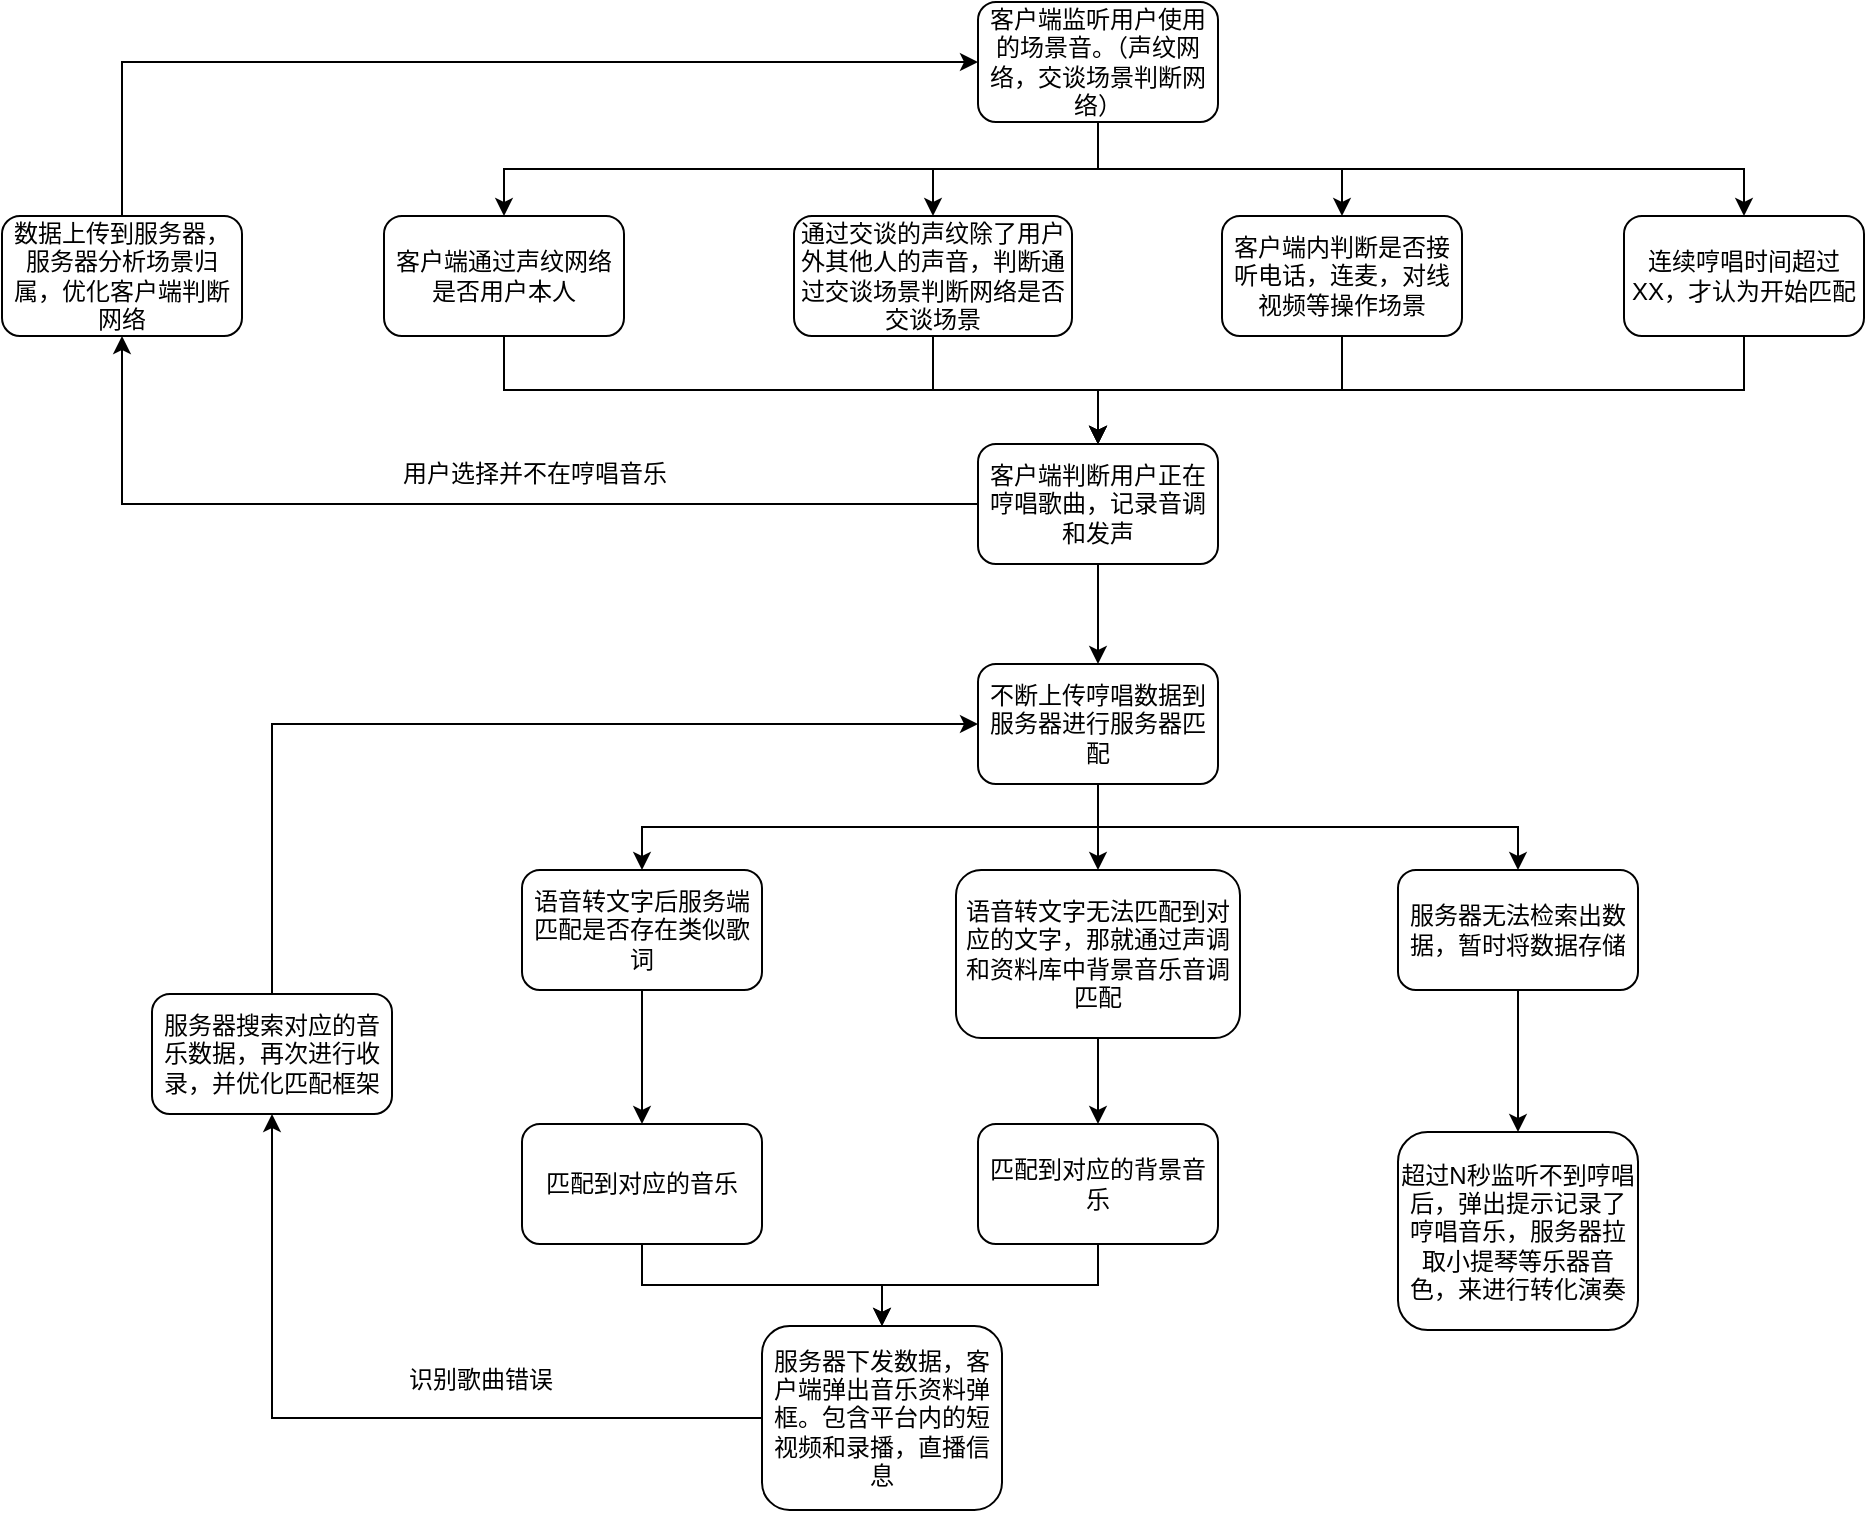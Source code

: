 <mxfile version="15.9.6" type="github" pages="2">
  <diagram id="HrW1_uV-35T3-0GC-SO9" name="Page-1">
    <mxGraphModel dx="1662" dy="705" grid="0" gridSize="10" guides="1" tooltips="1" connect="1" arrows="1" fold="1" page="1" pageScale="1" pageWidth="1169" pageHeight="827" math="0" shadow="0">
      <root>
        <mxCell id="0" />
        <mxCell id="1" parent="0" />
        <mxCell id="vSf61WV7-0ziD-m_BYni-4" style="edgeStyle=orthogonalEdgeStyle;rounded=0;orthogonalLoop=1;jettySize=auto;html=1;exitX=0.5;exitY=1;exitDx=0;exitDy=0;" edge="1" parent="1" source="vSf61WV7-0ziD-m_BYni-1" target="vSf61WV7-0ziD-m_BYni-3">
          <mxGeometry relative="1" as="geometry" />
        </mxCell>
        <mxCell id="vSf61WV7-0ziD-m_BYni-5" style="edgeStyle=orthogonalEdgeStyle;rounded=0;orthogonalLoop=1;jettySize=auto;html=1;exitX=0.5;exitY=1;exitDx=0;exitDy=0;" edge="1" parent="1" source="vSf61WV7-0ziD-m_BYni-1" target="vSf61WV7-0ziD-m_BYni-2">
          <mxGeometry relative="1" as="geometry" />
        </mxCell>
        <mxCell id="vSf61WV7-0ziD-m_BYni-13" style="edgeStyle=orthogonalEdgeStyle;rounded=0;orthogonalLoop=1;jettySize=auto;html=1;exitX=0.5;exitY=1;exitDx=0;exitDy=0;" edge="1" parent="1" source="vSf61WV7-0ziD-m_BYni-1" target="vSf61WV7-0ziD-m_BYni-12">
          <mxGeometry relative="1" as="geometry" />
        </mxCell>
        <mxCell id="vSf61WV7-0ziD-m_BYni-16" style="edgeStyle=orthogonalEdgeStyle;rounded=0;orthogonalLoop=1;jettySize=auto;html=1;exitX=0.5;exitY=1;exitDx=0;exitDy=0;" edge="1" parent="1" source="vSf61WV7-0ziD-m_BYni-1" target="vSf61WV7-0ziD-m_BYni-15">
          <mxGeometry relative="1" as="geometry" />
        </mxCell>
        <mxCell id="vSf61WV7-0ziD-m_BYni-1" value="客户端监听用户使用的场景音。（声纹网络，交谈场景判断网络）" style="rounded=1;whiteSpace=wrap;html=1;" vertex="1" parent="1">
          <mxGeometry x="617" y="42" width="120" height="60" as="geometry" />
        </mxCell>
        <mxCell id="vSf61WV7-0ziD-m_BYni-9" style="edgeStyle=orthogonalEdgeStyle;rounded=0;orthogonalLoop=1;jettySize=auto;html=1;exitX=0.5;exitY=1;exitDx=0;exitDy=0;" edge="1" parent="1" source="vSf61WV7-0ziD-m_BYni-2" target="vSf61WV7-0ziD-m_BYni-6">
          <mxGeometry relative="1" as="geometry" />
        </mxCell>
        <mxCell id="vSf61WV7-0ziD-m_BYni-2" value="通过交谈的声纹除了用户外其他人的声音，判断通过交谈场景判断网络是否交谈场景" style="rounded=1;whiteSpace=wrap;html=1;" vertex="1" parent="1">
          <mxGeometry x="525" y="149" width="139" height="60" as="geometry" />
        </mxCell>
        <mxCell id="vSf61WV7-0ziD-m_BYni-7" style="edgeStyle=orthogonalEdgeStyle;rounded=0;orthogonalLoop=1;jettySize=auto;html=1;exitX=0.5;exitY=1;exitDx=0;exitDy=0;" edge="1" parent="1" source="vSf61WV7-0ziD-m_BYni-3" target="vSf61WV7-0ziD-m_BYni-6">
          <mxGeometry relative="1" as="geometry" />
        </mxCell>
        <mxCell id="vSf61WV7-0ziD-m_BYni-3" value="客户端通过声纹网络是否用户本人" style="rounded=1;whiteSpace=wrap;html=1;" vertex="1" parent="1">
          <mxGeometry x="320" y="149" width="120" height="60" as="geometry" />
        </mxCell>
        <mxCell id="vSf61WV7-0ziD-m_BYni-11" style="edgeStyle=orthogonalEdgeStyle;rounded=0;orthogonalLoop=1;jettySize=auto;html=1;exitX=0.5;exitY=1;exitDx=0;exitDy=0;" edge="1" parent="1" source="vSf61WV7-0ziD-m_BYni-6" target="vSf61WV7-0ziD-m_BYni-10">
          <mxGeometry relative="1" as="geometry" />
        </mxCell>
        <mxCell id="vSf61WV7-0ziD-m_BYni-44" style="edgeStyle=orthogonalEdgeStyle;rounded=0;orthogonalLoop=1;jettySize=auto;html=1;exitX=0;exitY=0.5;exitDx=0;exitDy=0;" edge="1" parent="1" source="vSf61WV7-0ziD-m_BYni-6" target="vSf61WV7-0ziD-m_BYni-40">
          <mxGeometry relative="1" as="geometry" />
        </mxCell>
        <mxCell id="vSf61WV7-0ziD-m_BYni-6" value="客户端判断用户正在哼唱歌曲，记录音调和发声" style="rounded=1;whiteSpace=wrap;html=1;" vertex="1" parent="1">
          <mxGeometry x="617" y="263" width="120" height="60" as="geometry" />
        </mxCell>
        <mxCell id="vSf61WV7-0ziD-m_BYni-19" style="edgeStyle=orthogonalEdgeStyle;rounded=0;orthogonalLoop=1;jettySize=auto;html=1;exitX=0.5;exitY=1;exitDx=0;exitDy=0;" edge="1" parent="1" source="vSf61WV7-0ziD-m_BYni-10" target="vSf61WV7-0ziD-m_BYni-18">
          <mxGeometry relative="1" as="geometry" />
        </mxCell>
        <mxCell id="vSf61WV7-0ziD-m_BYni-22" style="edgeStyle=orthogonalEdgeStyle;rounded=0;orthogonalLoop=1;jettySize=auto;html=1;exitX=0.5;exitY=1;exitDx=0;exitDy=0;" edge="1" parent="1" source="vSf61WV7-0ziD-m_BYni-10" target="vSf61WV7-0ziD-m_BYni-21">
          <mxGeometry relative="1" as="geometry" />
        </mxCell>
        <mxCell id="vSf61WV7-0ziD-m_BYni-23" style="edgeStyle=orthogonalEdgeStyle;rounded=0;orthogonalLoop=1;jettySize=auto;html=1;exitX=0.5;exitY=1;exitDx=0;exitDy=0;" edge="1" parent="1" source="vSf61WV7-0ziD-m_BYni-10" target="vSf61WV7-0ziD-m_BYni-20">
          <mxGeometry relative="1" as="geometry" />
        </mxCell>
        <mxCell id="vSf61WV7-0ziD-m_BYni-10" value="不断上传哼唱数据到服务器进行服务器匹配" style="rounded=1;whiteSpace=wrap;html=1;" vertex="1" parent="1">
          <mxGeometry x="617" y="373" width="120" height="60" as="geometry" />
        </mxCell>
        <mxCell id="vSf61WV7-0ziD-m_BYni-14" style="edgeStyle=orthogonalEdgeStyle;rounded=0;orthogonalLoop=1;jettySize=auto;html=1;exitX=0.5;exitY=1;exitDx=0;exitDy=0;entryX=0.5;entryY=0;entryDx=0;entryDy=0;" edge="1" parent="1" source="vSf61WV7-0ziD-m_BYni-12" target="vSf61WV7-0ziD-m_BYni-6">
          <mxGeometry relative="1" as="geometry" />
        </mxCell>
        <mxCell id="vSf61WV7-0ziD-m_BYni-12" value="客户端内判断是否接听电话，连麦，对线视频等操作场景" style="rounded=1;whiteSpace=wrap;html=1;" vertex="1" parent="1">
          <mxGeometry x="739" y="149" width="120" height="60" as="geometry" />
        </mxCell>
        <mxCell id="vSf61WV7-0ziD-m_BYni-17" style="edgeStyle=orthogonalEdgeStyle;rounded=0;orthogonalLoop=1;jettySize=auto;html=1;exitX=0.5;exitY=1;exitDx=0;exitDy=0;entryX=0.5;entryY=0;entryDx=0;entryDy=0;" edge="1" parent="1" source="vSf61WV7-0ziD-m_BYni-15" target="vSf61WV7-0ziD-m_BYni-6">
          <mxGeometry relative="1" as="geometry" />
        </mxCell>
        <mxCell id="vSf61WV7-0ziD-m_BYni-15" value="连续哼唱时间超过XX，才认为开始匹配" style="rounded=1;whiteSpace=wrap;html=1;" vertex="1" parent="1">
          <mxGeometry x="940" y="149" width="120" height="60" as="geometry" />
        </mxCell>
        <mxCell id="vSf61WV7-0ziD-m_BYni-25" style="edgeStyle=orthogonalEdgeStyle;rounded=0;orthogonalLoop=1;jettySize=auto;html=1;exitX=0.5;exitY=1;exitDx=0;exitDy=0;" edge="1" parent="1" source="vSf61WV7-0ziD-m_BYni-18" target="vSf61WV7-0ziD-m_BYni-24">
          <mxGeometry relative="1" as="geometry" />
        </mxCell>
        <mxCell id="vSf61WV7-0ziD-m_BYni-18" value="语音转文字后服务端匹配是否存在类似歌词" style="rounded=1;whiteSpace=wrap;html=1;" vertex="1" parent="1">
          <mxGeometry x="389" y="476" width="120" height="60" as="geometry" />
        </mxCell>
        <mxCell id="vSf61WV7-0ziD-m_BYni-27" style="edgeStyle=orthogonalEdgeStyle;rounded=0;orthogonalLoop=1;jettySize=auto;html=1;exitX=0.5;exitY=1;exitDx=0;exitDy=0;" edge="1" parent="1" source="vSf61WV7-0ziD-m_BYni-20" target="vSf61WV7-0ziD-m_BYni-26">
          <mxGeometry relative="1" as="geometry" />
        </mxCell>
        <mxCell id="vSf61WV7-0ziD-m_BYni-20" value="语音转文字无法匹配到对应的文字，那就通过声调和资料库中背景音乐音调匹配" style="rounded=1;whiteSpace=wrap;html=1;" vertex="1" parent="1">
          <mxGeometry x="606" y="476" width="142" height="84" as="geometry" />
        </mxCell>
        <mxCell id="vSf61WV7-0ziD-m_BYni-29" style="edgeStyle=orthogonalEdgeStyle;rounded=0;orthogonalLoop=1;jettySize=auto;html=1;exitX=0.5;exitY=1;exitDx=0;exitDy=0;" edge="1" parent="1" source="vSf61WV7-0ziD-m_BYni-21" target="vSf61WV7-0ziD-m_BYni-28">
          <mxGeometry relative="1" as="geometry" />
        </mxCell>
        <mxCell id="vSf61WV7-0ziD-m_BYni-21" value="服务器无法检索出数据，暂时将数据存储" style="rounded=1;whiteSpace=wrap;html=1;" vertex="1" parent="1">
          <mxGeometry x="827" y="476" width="120" height="60" as="geometry" />
        </mxCell>
        <mxCell id="vSf61WV7-0ziD-m_BYni-31" style="edgeStyle=orthogonalEdgeStyle;rounded=0;orthogonalLoop=1;jettySize=auto;html=1;exitX=0.5;exitY=1;exitDx=0;exitDy=0;" edge="1" parent="1" source="vSf61WV7-0ziD-m_BYni-24" target="vSf61WV7-0ziD-m_BYni-30">
          <mxGeometry relative="1" as="geometry" />
        </mxCell>
        <mxCell id="vSf61WV7-0ziD-m_BYni-24" value="匹配到对应的音乐" style="rounded=1;whiteSpace=wrap;html=1;" vertex="1" parent="1">
          <mxGeometry x="389" y="603" width="120" height="60" as="geometry" />
        </mxCell>
        <mxCell id="vSf61WV7-0ziD-m_BYni-32" style="edgeStyle=orthogonalEdgeStyle;rounded=0;orthogonalLoop=1;jettySize=auto;html=1;exitX=0.5;exitY=1;exitDx=0;exitDy=0;" edge="1" parent="1" source="vSf61WV7-0ziD-m_BYni-26" target="vSf61WV7-0ziD-m_BYni-30">
          <mxGeometry relative="1" as="geometry" />
        </mxCell>
        <mxCell id="vSf61WV7-0ziD-m_BYni-26" value="匹配到对应的背景音乐" style="rounded=1;whiteSpace=wrap;html=1;" vertex="1" parent="1">
          <mxGeometry x="617" y="603" width="120" height="60" as="geometry" />
        </mxCell>
        <mxCell id="vSf61WV7-0ziD-m_BYni-28" value="超过N秒监听不到哼唱后，弹出提示记录了哼唱音乐，服务器拉取小提琴等乐器音色，来进行转化演奏" style="rounded=1;whiteSpace=wrap;html=1;" vertex="1" parent="1">
          <mxGeometry x="827" y="607" width="120" height="99" as="geometry" />
        </mxCell>
        <mxCell id="vSf61WV7-0ziD-m_BYni-36" style="edgeStyle=orthogonalEdgeStyle;rounded=0;orthogonalLoop=1;jettySize=auto;html=1;exitX=0;exitY=0.5;exitDx=0;exitDy=0;entryX=0.5;entryY=1;entryDx=0;entryDy=0;" edge="1" parent="1" source="vSf61WV7-0ziD-m_BYni-30" target="vSf61WV7-0ziD-m_BYni-35">
          <mxGeometry relative="1" as="geometry" />
        </mxCell>
        <mxCell id="vSf61WV7-0ziD-m_BYni-30" value="服务器下发数据，客户端弹出音乐资料弹框。包含平台内的短视频和录播，直播信息" style="rounded=1;whiteSpace=wrap;html=1;" vertex="1" parent="1">
          <mxGeometry x="509" y="704" width="120" height="92" as="geometry" />
        </mxCell>
        <mxCell id="vSf61WV7-0ziD-m_BYni-39" style="edgeStyle=orthogonalEdgeStyle;rounded=0;orthogonalLoop=1;jettySize=auto;html=1;exitX=0.5;exitY=0;exitDx=0;exitDy=0;entryX=0;entryY=0.5;entryDx=0;entryDy=0;" edge="1" parent="1" source="vSf61WV7-0ziD-m_BYni-35" target="vSf61WV7-0ziD-m_BYni-10">
          <mxGeometry relative="1" as="geometry" />
        </mxCell>
        <mxCell id="vSf61WV7-0ziD-m_BYni-35" value="服务器搜索对应的音乐数据，再次进行收录，并优化匹配框架" style="rounded=1;whiteSpace=wrap;html=1;" vertex="1" parent="1">
          <mxGeometry x="204" y="538" width="120" height="60" as="geometry" />
        </mxCell>
        <mxCell id="vSf61WV7-0ziD-m_BYni-37" value="识别歌曲错误" style="text;html=1;strokeColor=none;fillColor=none;align=center;verticalAlign=middle;whiteSpace=wrap;rounded=0;" vertex="1" parent="1">
          <mxGeometry x="317" y="716" width="103" height="30" as="geometry" />
        </mxCell>
        <mxCell id="vSf61WV7-0ziD-m_BYni-46" style="edgeStyle=orthogonalEdgeStyle;rounded=0;orthogonalLoop=1;jettySize=auto;html=1;exitX=0.5;exitY=0;exitDx=0;exitDy=0;entryX=0;entryY=0.5;entryDx=0;entryDy=0;" edge="1" parent="1" source="vSf61WV7-0ziD-m_BYni-40" target="vSf61WV7-0ziD-m_BYni-1">
          <mxGeometry relative="1" as="geometry" />
        </mxCell>
        <mxCell id="vSf61WV7-0ziD-m_BYni-40" value="数据上传到服务器，服务器分析场景归属，优化客户端判断网络" style="rounded=1;whiteSpace=wrap;html=1;" vertex="1" parent="1">
          <mxGeometry x="129" y="149" width="120" height="60" as="geometry" />
        </mxCell>
        <mxCell id="vSf61WV7-0ziD-m_BYni-45" value="用户选择并不在哼唱音乐" style="text;html=1;strokeColor=none;fillColor=none;align=center;verticalAlign=middle;whiteSpace=wrap;rounded=0;" vertex="1" parent="1">
          <mxGeometry x="326" y="263" width="139" height="30" as="geometry" />
        </mxCell>
      </root>
    </mxGraphModel>
  </diagram>
  <diagram id="8-kJAILzw-e8prtgxeUN" name="Page-2">
    <mxGraphModel dx="702" dy="761" grid="0" gridSize="10" guides="1" tooltips="1" connect="1" arrows="1" fold="1" page="1" pageScale="1" pageWidth="1169" pageHeight="827" math="0" shadow="0">
      <root>
        <mxCell id="7zcyyjOaKNskbQQsEZ9l-0" />
        <mxCell id="7zcyyjOaKNskbQQsEZ9l-1" parent="7zcyyjOaKNskbQQsEZ9l-0" />
        <mxCell id="7zcyyjOaKNskbQQsEZ9l-4" style="edgeStyle=orthogonalEdgeStyle;rounded=0;orthogonalLoop=1;jettySize=auto;html=1;exitX=0.5;exitY=1;exitDx=0;exitDy=0;" edge="1" parent="7zcyyjOaKNskbQQsEZ9l-1" source="7zcyyjOaKNskbQQsEZ9l-2" target="7zcyyjOaKNskbQQsEZ9l-3">
          <mxGeometry relative="1" as="geometry" />
        </mxCell>
        <mxCell id="7zcyyjOaKNskbQQsEZ9l-2" value="用户进入直播间和录播间" style="rounded=1;whiteSpace=wrap;html=1;" vertex="1" parent="7zcyyjOaKNskbQQsEZ9l-1">
          <mxGeometry x="368" y="29" width="120" height="60" as="geometry" />
        </mxCell>
        <mxCell id="7zcyyjOaKNskbQQsEZ9l-6" style="edgeStyle=orthogonalEdgeStyle;rounded=0;orthogonalLoop=1;jettySize=auto;html=1;exitX=0.5;exitY=1;exitDx=0;exitDy=0;" edge="1" parent="7zcyyjOaKNskbQQsEZ9l-1" source="7zcyyjOaKNskbQQsEZ9l-3" target="7zcyyjOaKNskbQQsEZ9l-5">
          <mxGeometry relative="1" as="geometry" />
        </mxCell>
        <mxCell id="7zcyyjOaKNskbQQsEZ9l-12" style="edgeStyle=orthogonalEdgeStyle;rounded=0;orthogonalLoop=1;jettySize=auto;html=1;exitX=0;exitY=0.5;exitDx=0;exitDy=0;" edge="1" parent="7zcyyjOaKNskbQQsEZ9l-1" source="7zcyyjOaKNskbQQsEZ9l-3" target="7zcyyjOaKNskbQQsEZ9l-11">
          <mxGeometry relative="1" as="geometry" />
        </mxCell>
        <mxCell id="7zcyyjOaKNskbQQsEZ9l-3" value="通过（1）的方式判断用户正在哼唱歌曲" style="rounded=1;whiteSpace=wrap;html=1;" vertex="1" parent="7zcyyjOaKNskbQQsEZ9l-1">
          <mxGeometry x="368" y="132" width="120" height="60" as="geometry" />
        </mxCell>
        <mxCell id="7zcyyjOaKNskbQQsEZ9l-8" style="edgeStyle=orthogonalEdgeStyle;rounded=0;orthogonalLoop=1;jettySize=auto;html=1;exitX=0.5;exitY=1;exitDx=0;exitDy=0;" edge="1" parent="7zcyyjOaKNskbQQsEZ9l-1" source="7zcyyjOaKNskbQQsEZ9l-5" target="7zcyyjOaKNskbQQsEZ9l-7">
          <mxGeometry relative="1" as="geometry" />
        </mxCell>
        <mxCell id="7zcyyjOaKNskbQQsEZ9l-5" value="客户端请求服务器拉取歌曲歌词，客户端显示歌曲的歌词，并且跟随用户哼唱显示歌词" style="rounded=1;whiteSpace=wrap;html=1;" vertex="1" parent="7zcyyjOaKNskbQQsEZ9l-1">
          <mxGeometry x="368" y="244" width="120" height="84" as="geometry" />
        </mxCell>
        <mxCell id="7zcyyjOaKNskbQQsEZ9l-7" value="客户端弹出选项&lt;br&gt;1.去掉主播人声&lt;br&gt;2.播放原音乐&lt;br&gt;3.播放背景音乐" style="rounded=1;whiteSpace=wrap;html=1;" vertex="1" parent="7zcyyjOaKNskbQQsEZ9l-1">
          <mxGeometry x="368" y="372" width="120" height="84" as="geometry" />
        </mxCell>
        <mxCell id="7zcyyjOaKNskbQQsEZ9l-14" style="edgeStyle=orthogonalEdgeStyle;rounded=0;orthogonalLoop=1;jettySize=auto;html=1;exitX=0.5;exitY=1;exitDx=0;exitDy=0;" edge="1" parent="7zcyyjOaKNskbQQsEZ9l-1" source="7zcyyjOaKNskbQQsEZ9l-11" target="7zcyyjOaKNskbQQsEZ9l-13">
          <mxGeometry relative="1" as="geometry" />
        </mxCell>
        <mxCell id="7zcyyjOaKNskbQQsEZ9l-11" value="（4）客户端请求服务器拉取歌曲的数据，人声和歌曲音准进行匹配，重合度进行一个评分" style="rounded=1;whiteSpace=wrap;html=1;" vertex="1" parent="7zcyyjOaKNskbQQsEZ9l-1">
          <mxGeometry x="186" y="246" width="120" height="84" as="geometry" />
        </mxCell>
        <mxCell id="7zcyyjOaKNskbQQsEZ9l-16" style="edgeStyle=orthogonalEdgeStyle;rounded=0;orthogonalLoop=1;jettySize=auto;html=1;exitX=0.5;exitY=1;exitDx=0;exitDy=0;" edge="1" parent="7zcyyjOaKNskbQQsEZ9l-1" source="7zcyyjOaKNskbQQsEZ9l-13" target="7zcyyjOaKNskbQQsEZ9l-15">
          <mxGeometry relative="1" as="geometry" />
        </mxCell>
        <mxCell id="7zcyyjOaKNskbQQsEZ9l-13" value="当判断歌曲完成后，和通过这个评分来对用户调整最终弹框的选项" style="rounded=1;whiteSpace=wrap;html=1;" vertex="1" parent="7zcyyjOaKNskbQQsEZ9l-1">
          <mxGeometry x="186" y="372" width="120" height="84" as="geometry" />
        </mxCell>
        <mxCell id="7zcyyjOaKNskbQQsEZ9l-15" value="重合度优于N%的时候，显示推荐分享再唱，分享再唱后的歌曲，通过录制页面进行录制，数据上传到服务器并会绑定到对应的歌曲信息当中&lt;br&gt;" style="rounded=1;whiteSpace=wrap;html=1;" vertex="1" parent="7zcyyjOaKNskbQQsEZ9l-1">
          <mxGeometry x="186" y="513" width="120" height="123" as="geometry" />
        </mxCell>
      </root>
    </mxGraphModel>
  </diagram>
</mxfile>
